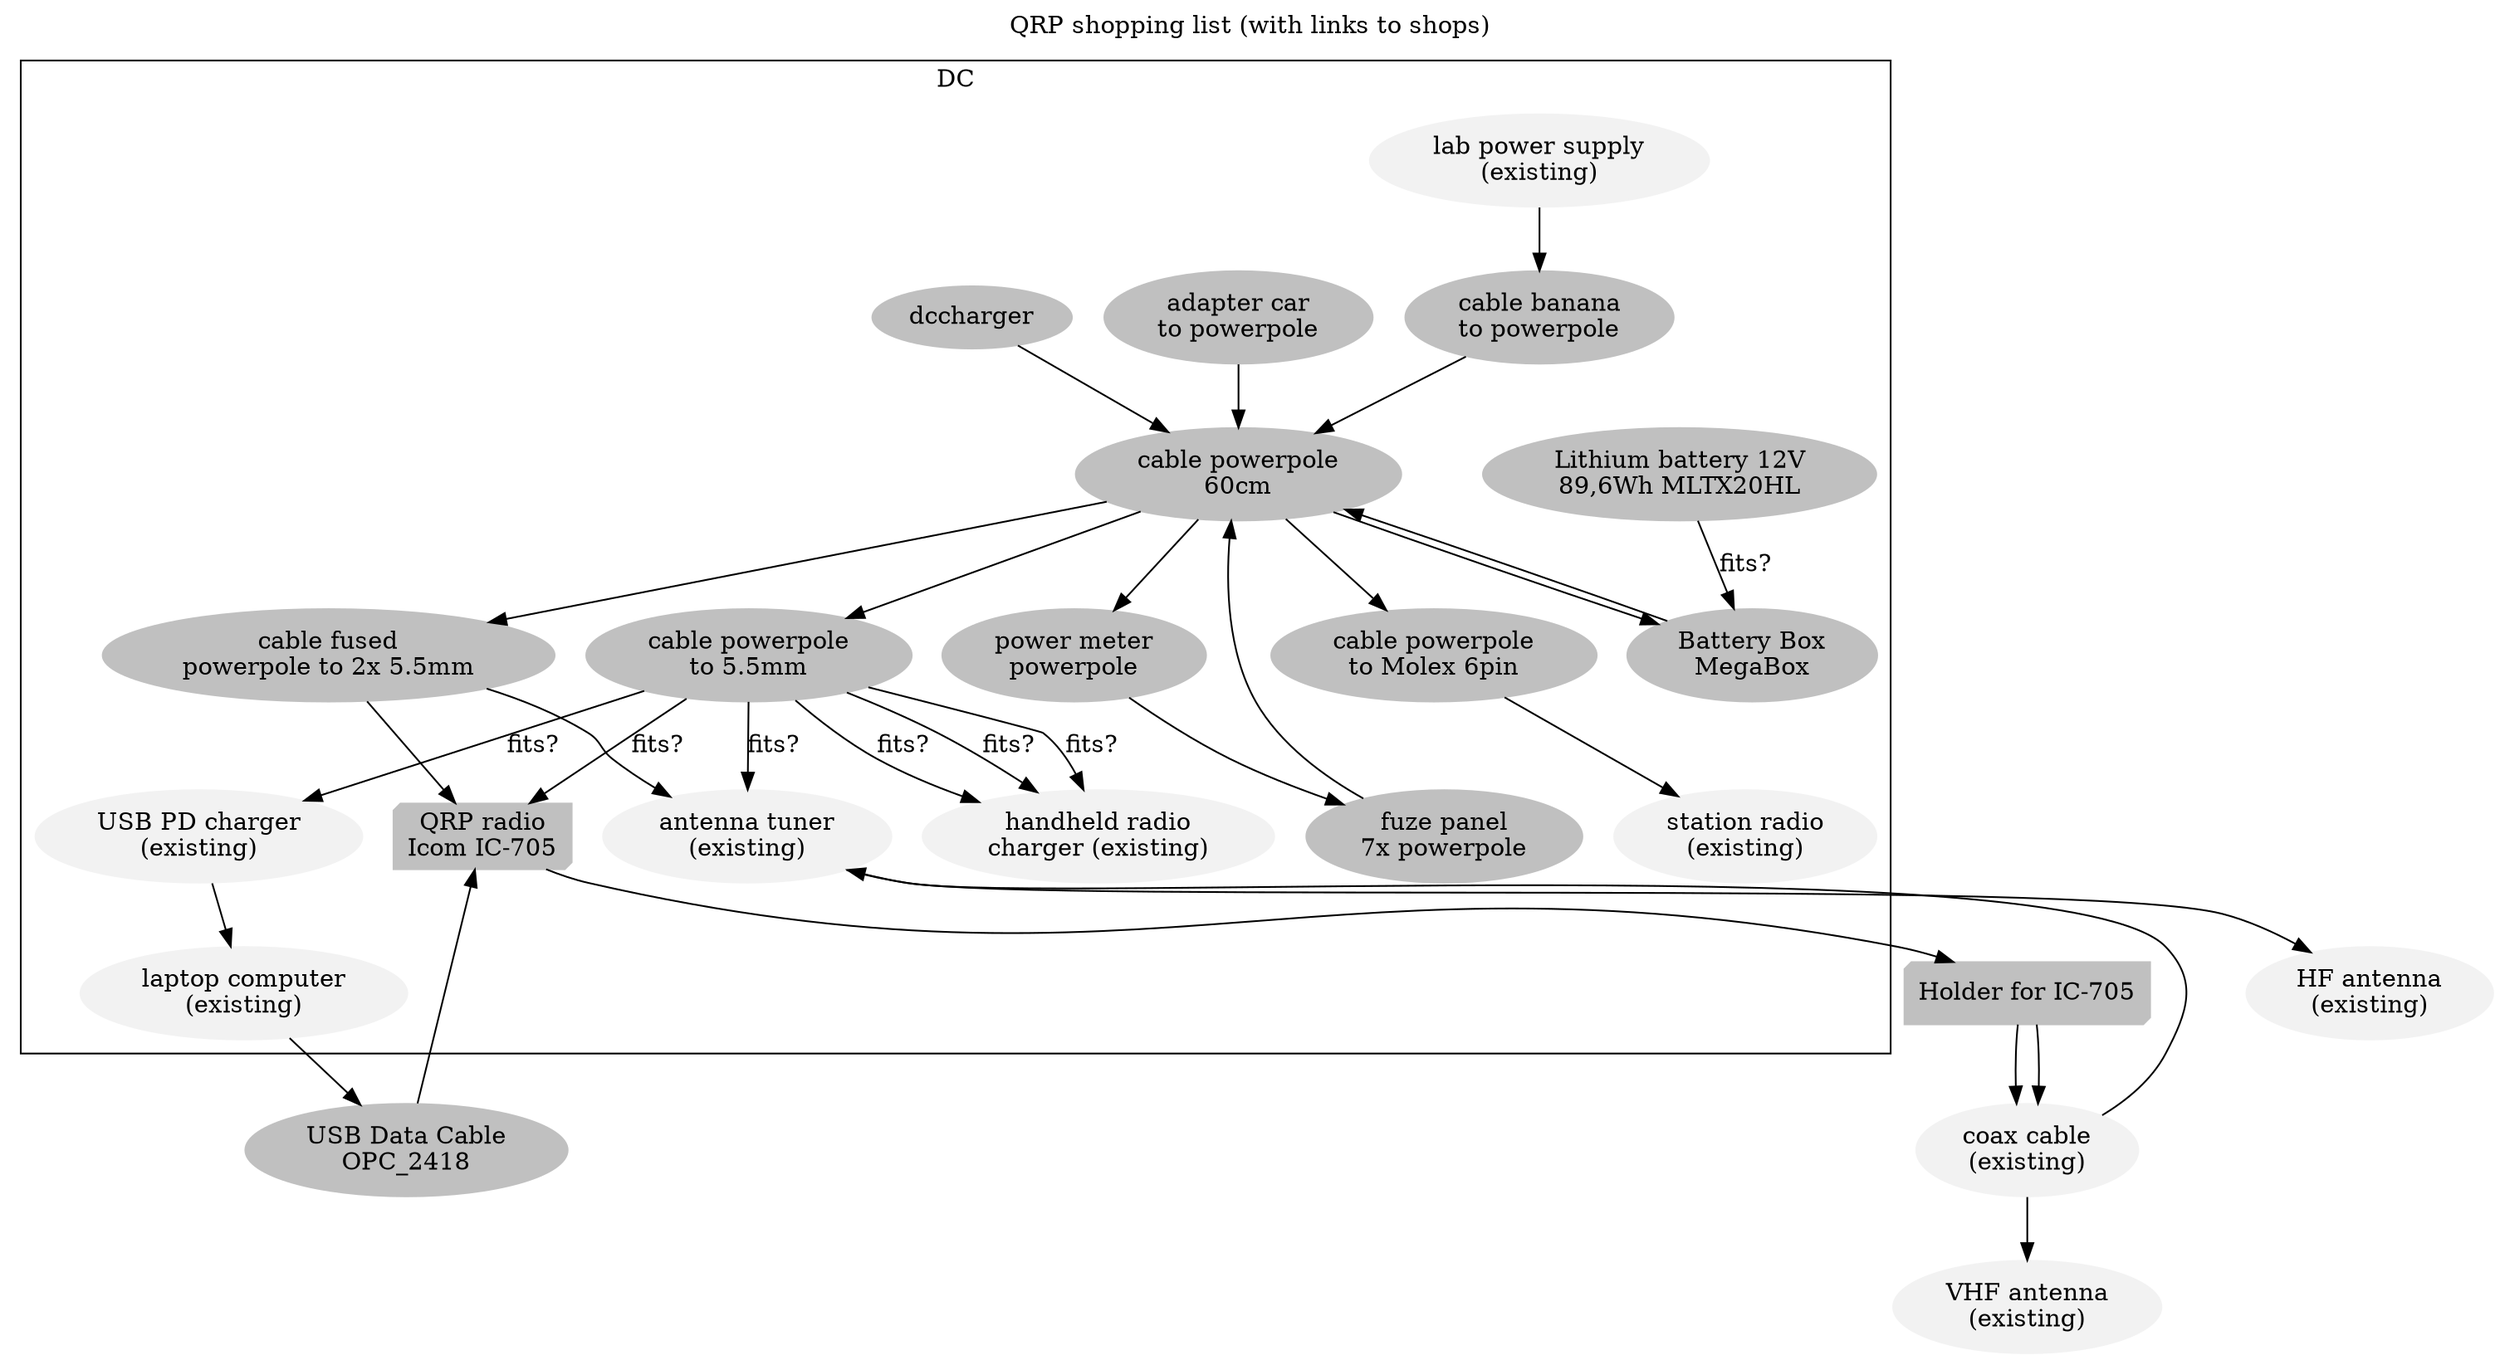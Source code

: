 digraph R {

  graph [
    label="QRP shopping list (with links to shops)"
    labelloc=t
//    rankdir=LR
    rankdir=TB
 //   style=filled
//    color=lightgrey
    // connecting graphs, see https://stackoverflow.com/questions/2012036/graphviz-how-to-connect-subgraphs
    compound=true
  ]
  node [
//    shape=plaintext
    style=filled
    color=white
    color=grey
  ]


  subgraph nocluster_existing {
    node [color=gray95]
    hfcable [label="coax cable\n(existing)"]
    hfantenna [label="HF antenna\n(existing)"]
    vhfantenna [label="VHF antenna\n(existing)"]
    antennatuner [label="antenna tuner\n(existing)"]
    qroradio [label="station radio\n(existing)"]
    handheldcharger [label="handheld radio\ncharger (existing)"]
    dclab [label="lab power supply\n(existing)"]
    laptop [label="laptop computer\n(existing)"]
    usbcharger [label="USB PD charger\n(existing)"]
  }


  subgraph nocluster_devices {
    label="devices"
    node [shape=box3d]
    ic705 -> ic705holder
    antennatuner
    laptop
    qroradio
    handheldcharger
  }


  subgraph nocluster_data {
    label="digital"
    //node [color=green]
    laptop ->
    ic705datacable ->
    ic705
  }


  subgraph nocluster_hf {
    label="HF"
    //node [color=blue]
    ic705holder -> hfcable -> vhfantenna
    ic705holder -> hfcable -> antennatuner -> hfantenna
  }


  subgraph cluster_dc {
    label="DC"
    //node [color=yellow]
    battery ->
    batterybox [label="fits?"]
    dccableic705 -> {ic705 antennatuner}
    batterybox -> dccablepp -> batterybox
    dclab -> dccablebananapp -> dccablepp
    dccablepp -> dccableic705
    dccablepp -> dccableppmolex6 -> qroradio
    dccablepp -> dccablepp55
    dccablepp55 -> {handheldcharger ic705 antennatuner} [label="fits?"]
    dccablepp55 -> handheldcharger [label="fits?"]
    dccablepp55 -> handheldcharger [label="fits?"]
    dccablepp55 -> usbcharger [label="fits?"]
    usbcharger -> laptop
    dccarpp -> dccablepp
    dccharger -> dccablepp
    dccablepp -> dcppmeter -> dcpp7
    dcpp7 -> dccablepp
//    dcpp7 -> dccablepp
//    dcpp7 -> dccablepp
//    dcpp7 -> dccablepp
//    dcpp7 -> dccablepp
//    dcpp7 -> dccablepp
//    dcpp7 -> dccablepp
  }


  subgraph nocluster_buy {
    ic705 [label="QRP radio\nIcom IC-705" URL="https://www.wimo.com/en/icom-ic-705"]
    ic705holder [label="Holder for IC-705" URL="https://www.wimo.com/en/mba-705"]
    dccableic705 [label="cable fused\npowerpole to 2x 5.5mm" URL="https://www.wimo.com/en/dc-cab705-tr"]
    dccablebananapp [label="cable banana\nto powerpole" URL="https://www.wimo.com/en/powerpole-adapter-cable#?784=14050"]
    dccablepp [label="cable powerpole\n60cm" URL="https://www.wimo.com/en/pp-ext-60cm"]
    dccableppmolex6 [label="cable powerpole\nto Molex 6pin" URL="https://www.wimo.com/en/powerpole-adapter-cable#?784=14058"]
    dccablepp55 [label="cable powerpole\nto 5.5mm" URL="https://www.wimo.com/en/powerpole-adapter-cable#?784=14053"]
    dccarpp [label="adapter car\nto powerpole" URL="https://www.wimo.com/en/pp-cig"]
    battery [label="Lithium battery 12V\n89,6Wh MLTX20HL" URL="https://www.motonet.fi/fi/tuote/901069/MTX-Energy-Litium-akku-12V-896Wh-MLTX20HL"]
    batterybox [label="Battery Box\nMegaBox" URL="https://www.wimo.com/en/megabox-portable-battery-case"]
    ic705datacable [label="USB Data Cable\nOPC_2418" URL="https://www.wimo.com/en/opc-2418"]
    dccharger // TODO
    dcpp7 [label="fuze panel\n7x powerpole" URL="https://www.wimo.com/en/pp-8split"]
    dcppmeter [label="power meter\npowerpole" URL="https://www.wimo.com/en/rigrunner-wattmeter"]
  }

}
